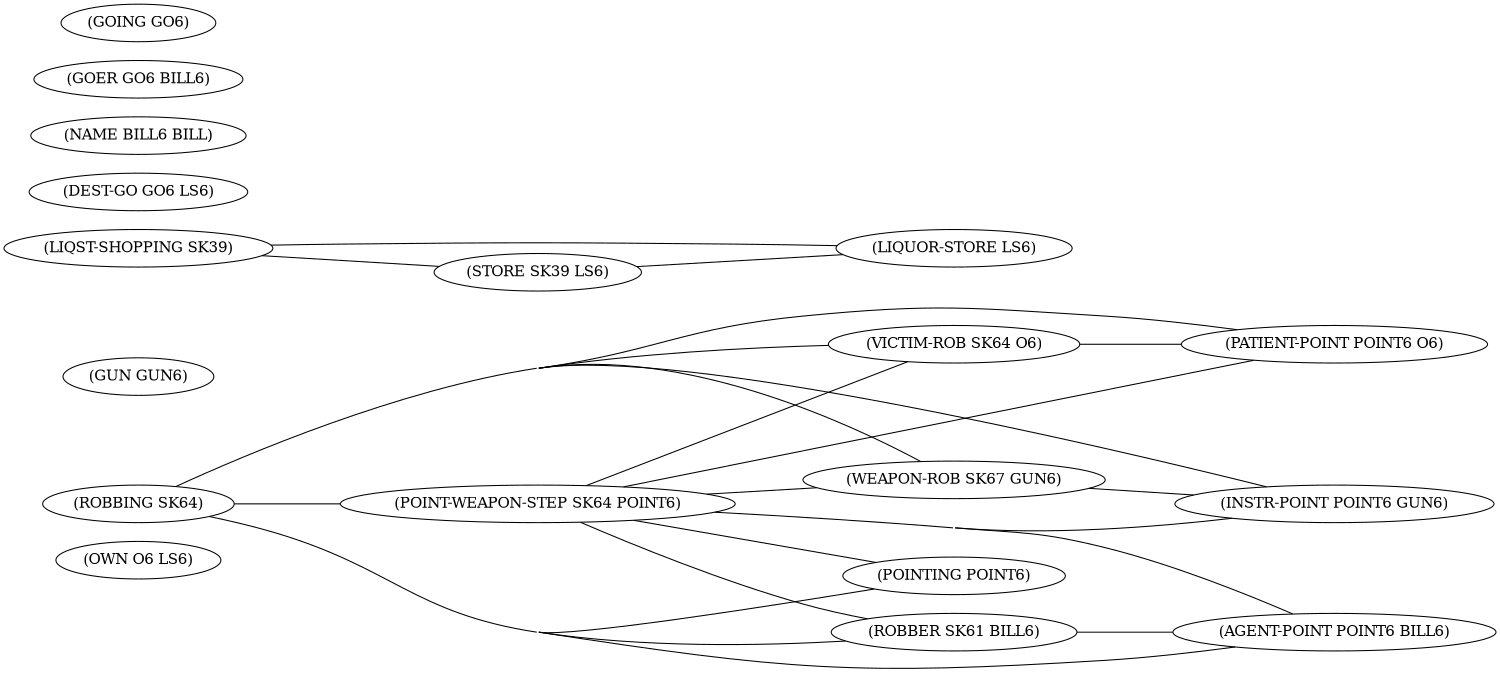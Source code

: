 digraph G {
size="10,10";concentrate=true;rankdir=LR;edge[dir=none];ranksep="0.9";
clusterrank=global;
subgraph clusterSTORY {
label = "STORY"; color=black;
edge[dir=none];
B11 [label="(OWN O6 LS6)"];
B10 [label="(PATIENT-POINT POINT6 O6)"];
B9 [label="(GUN GUN6)"];
B8 [label="(INSTR-POINT POINT6 GUN6)"];
B7 [label="(AGENT-POINT POINT6 BILL6)"];
B6 [label="(POINTING POINT6)"];
B5 [label="(LIQUOR-STORE LS6)"];
B4 [label="(DEST-GO GO6 LS6)"];
B3 [label="(NAME BILL6 BILL)"];
B2 [label="(GOER GO6 BILL6)"];
B1 [label="(GOING GO6)"];
}
subgraph clusterSELFGOAL {
label = "SELF.GOAL"; color=black;
edge[dir=none];
}
subgraph clusterSELFINTENTIONS {
label = "SELF.INTENTIONS"; color=black;
edge[dir=none];
}
subgraph clusterSELF {
label = "SELF"; color=black;
edge[dir=none];
B13 -> B14;
B13 -> B15;
B13 -> B16;
B12 -> B14;
B12 -> B15;
B12 -> B16;
B12 -> B13;
B17 -> B18;
B18 [label="(STORE SK39 LS6)"];
B17 [label="(LIQST-SHOPPING SK39)"];
B16 [label="(ROBBER SK61 BILL6)"];
B15 [label="(WEAPON-ROB SK67 GUN6)"];
B14 [label="(VICTIM-ROB SK64 O6)"];
B13 [label="(POINT-WEAPON-STEP SK64 POINT6)"];
B12 [label="(ROBBING SK64)"];
}
B17 -> B5;
B18 -> B5;
B16 -> B7;
B15 -> B8;
B12 -> B6;
B12 -> B7;
B12 -> B8;
B12 -> B10;
B13 -> B6;
B13 -> B7;
B13 -> B8;
B13 -> B10;
B14 -> B10;
}
